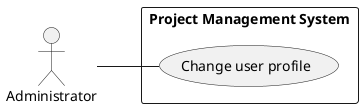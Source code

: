 @startuml
left to right direction

"Administrator"

rectangle "Project Management System"{
Administrator -- (Change user profile)
}

@enduml